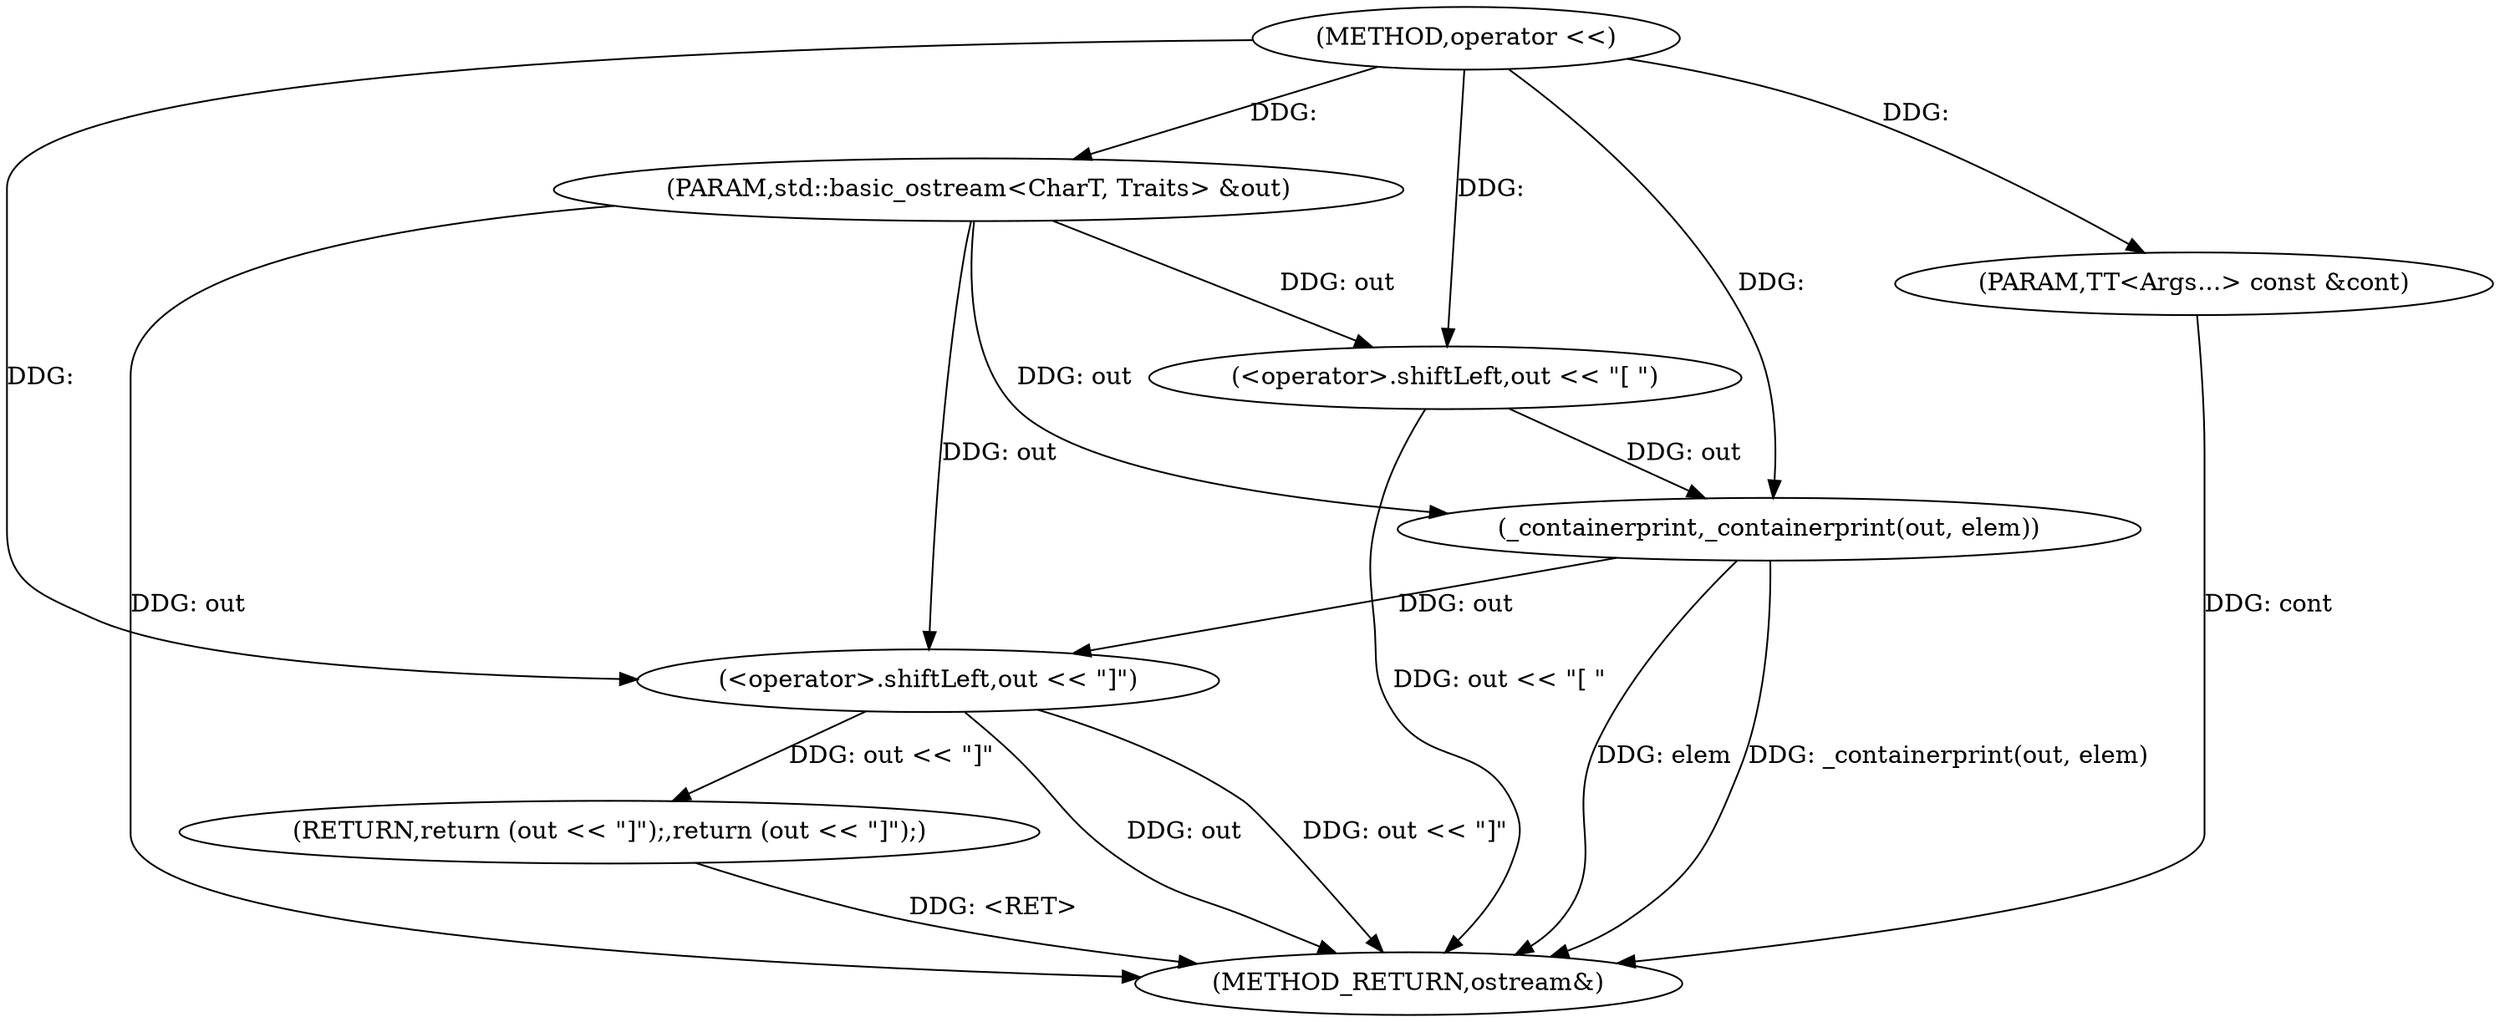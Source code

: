 digraph "operator <<" {  
"1000413" [label = "(METHOD,operator <<)" ]
"1000428" [label = "(METHOD_RETURN,ostream&)" ]
"1000414" [label = "(PARAM,std::basic_ostream<CharT, Traits> &out)" ]
"1000415" [label = "(PARAM,TT<Args...> const &cont)" ]
"1000417" [label = "(<operator>.shiftLeft,out << \"[ \")" ]
"1000421" [label = "(_containerprint,_containerprint(out, elem))" ]
"1000424" [label = "(RETURN,return (out << \"]\");,return (out << \"]\");)" ]
"1000425" [label = "(<operator>.shiftLeft,out << \"]\")" ]
  "1000424" -> "1000428"  [ label = "DDG: <RET>"] 
  "1000414" -> "1000428"  [ label = "DDG: out"] 
  "1000415" -> "1000428"  [ label = "DDG: cont"] 
  "1000417" -> "1000428"  [ label = "DDG: out << \"[ \""] 
  "1000421" -> "1000428"  [ label = "DDG: _containerprint(out, elem)"] 
  "1000425" -> "1000428"  [ label = "DDG: out"] 
  "1000425" -> "1000428"  [ label = "DDG: out << \"]\""] 
  "1000421" -> "1000428"  [ label = "DDG: elem"] 
  "1000413" -> "1000414"  [ label = "DDG: "] 
  "1000413" -> "1000415"  [ label = "DDG: "] 
  "1000425" -> "1000424"  [ label = "DDG: out << \"]\""] 
  "1000414" -> "1000417"  [ label = "DDG: out"] 
  "1000413" -> "1000417"  [ label = "DDG: "] 
  "1000417" -> "1000421"  [ label = "DDG: out"] 
  "1000414" -> "1000421"  [ label = "DDG: out"] 
  "1000413" -> "1000421"  [ label = "DDG: "] 
  "1000421" -> "1000425"  [ label = "DDG: out"] 
  "1000414" -> "1000425"  [ label = "DDG: out"] 
  "1000413" -> "1000425"  [ label = "DDG: "] 
}
